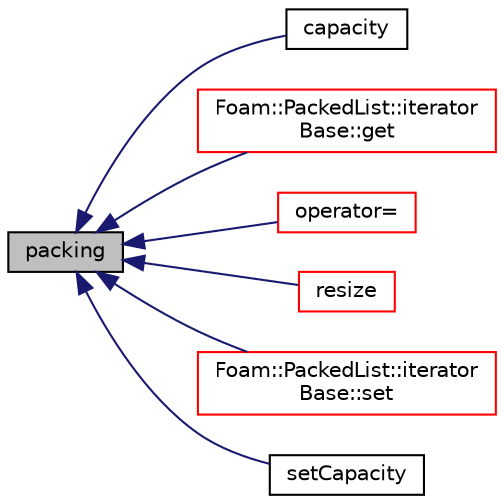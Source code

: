 digraph "packing"
{
  bgcolor="transparent";
  edge [fontname="Helvetica",fontsize="10",labelfontname="Helvetica",labelfontsize="10"];
  node [fontname="Helvetica",fontsize="10",shape=record];
  rankdir="LR";
  Node1 [label="packing",height=0.2,width=0.4,color="black", fillcolor="grey75", style="filled", fontcolor="black"];
  Node1 -> Node2 [dir="back",color="midnightblue",fontsize="10",style="solid",fontname="Helvetica"];
  Node2 [label="capacity",height=0.2,width=0.4,color="black",URL="$a01756.html#ae1423bc22aed311d9d6a1f64edd40428",tooltip="The number of elements that can be stored before reallocating. "];
  Node1 -> Node3 [dir="back",color="midnightblue",fontsize="10",style="solid",fontname="Helvetica"];
  Node3 [label="Foam::PackedList::iterator\lBase::get",height=0.2,width=0.4,color="red",URL="$a01212.html#a801afa72d8cfcc9fbd91dcf4c60ae72f",tooltip="Get value as unsigned, no range-checking. "];
  Node1 -> Node4 [dir="back",color="midnightblue",fontsize="10",style="solid",fontname="Helvetica"];
  Node4 [label="operator=",height=0.2,width=0.4,color="red",URL="$a01756.html#a2c5b11c36b03e179830b2cf26d1d414c",tooltip="Assignment of all entries to the given value. Takes linear time. "];
  Node1 -> Node5 [dir="back",color="midnightblue",fontsize="10",style="solid",fontname="Helvetica"];
  Node5 [label="resize",height=0.2,width=0.4,color="red",URL="$a01756.html#a269162b4a99f0b5255951cfe3309f517",tooltip="Reset addressable list size, does not shrink the allocated size. "];
  Node1 -> Node6 [dir="back",color="midnightblue",fontsize="10",style="solid",fontname="Helvetica"];
  Node6 [label="Foam::PackedList::iterator\lBase::set",height=0.2,width=0.4,color="red",URL="$a01212.html#aa3b41d3aa0522ba6ebd9ebd38e523184",tooltip="Set value, returning true if changed, no range-checking. "];
  Node1 -> Node7 [dir="back",color="midnightblue",fontsize="10",style="solid",fontname="Helvetica"];
  Node7 [label="setCapacity",height=0.2,width=0.4,color="black",URL="$a01756.html#a3769bf93f15609625d62b693c566bcd1",tooltip="Alter the size of the underlying storage. "];
}
